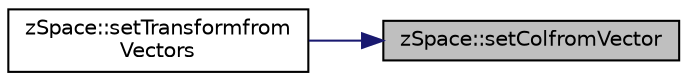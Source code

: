 digraph "zSpace::setColfromVector"
{
 // LATEX_PDF_SIZE
  edge [fontname="Helvetica",fontsize="10",labelfontname="Helvetica",labelfontsize="10"];
  node [fontname="Helvetica",fontsize="10",shape=record];
  rankdir="RL";
  Node165 [label="zSpace::setColfromVector",height=0.2,width=0.4,color="black", fillcolor="grey75", style="filled", fontcolor="black",tooltip="This method inputs the vector values at the input index of the 4X4 tranformation matrix."];
  Node165 -> Node166 [dir="back",color="midnightblue",fontsize="10",style="solid",fontname="Helvetica"];
  Node166 [label="zSpace::setTransformfrom\lVectors",height=0.2,width=0.4,color="black", fillcolor="white", style="filled",URL="$group__z_vector_matrix_utilities.html#ga249bb77049b012e978e0ba1307fbb5e2",tooltip="This method returns the 4X4 tranformation matrix to change the origin to the input vector."];
}
